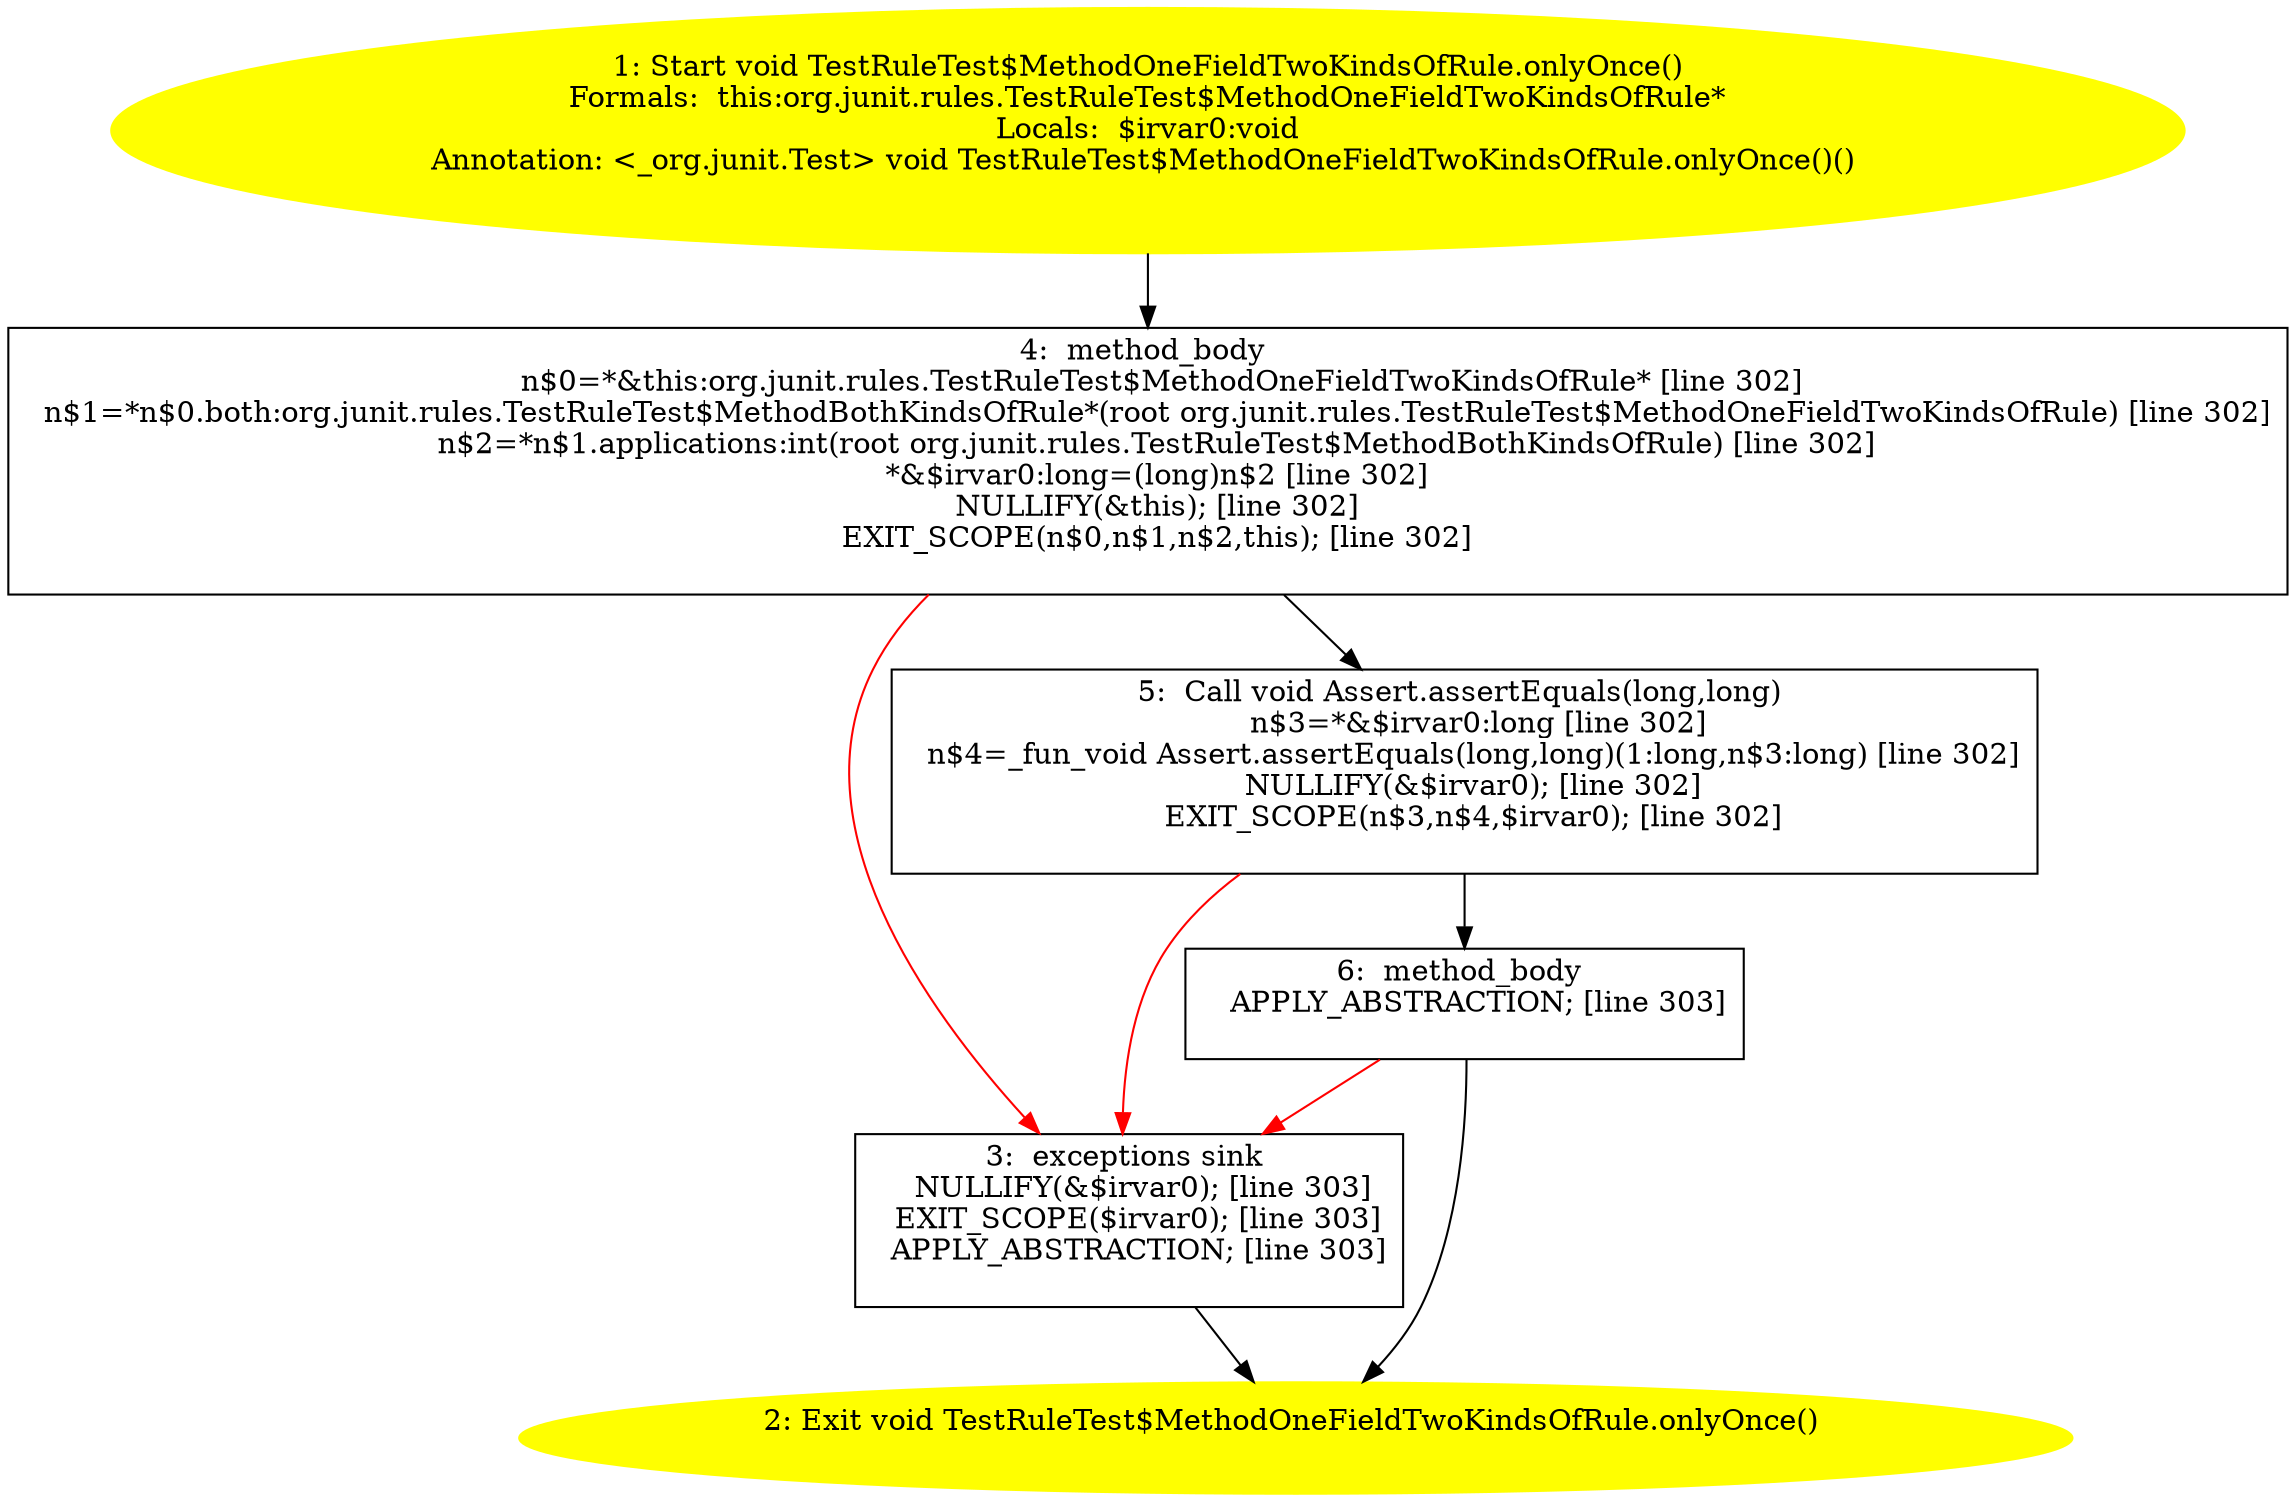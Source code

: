 /* @generated */
digraph cfg {
"org.junit.rules.TestRuleTest$MethodOneFieldTwoKindsOfRule.onlyOnce():void.2ba05582f1771aabfd04eb05bfa288b6_1" [label="1: Start void TestRuleTest$MethodOneFieldTwoKindsOfRule.onlyOnce()\nFormals:  this:org.junit.rules.TestRuleTest$MethodOneFieldTwoKindsOfRule*\nLocals:  $irvar0:void\nAnnotation: <_org.junit.Test> void TestRuleTest$MethodOneFieldTwoKindsOfRule.onlyOnce()() \n  " color=yellow style=filled]
	

	 "org.junit.rules.TestRuleTest$MethodOneFieldTwoKindsOfRule.onlyOnce():void.2ba05582f1771aabfd04eb05bfa288b6_1" -> "org.junit.rules.TestRuleTest$MethodOneFieldTwoKindsOfRule.onlyOnce():void.2ba05582f1771aabfd04eb05bfa288b6_4" ;
"org.junit.rules.TestRuleTest$MethodOneFieldTwoKindsOfRule.onlyOnce():void.2ba05582f1771aabfd04eb05bfa288b6_2" [label="2: Exit void TestRuleTest$MethodOneFieldTwoKindsOfRule.onlyOnce() \n  " color=yellow style=filled]
	

"org.junit.rules.TestRuleTest$MethodOneFieldTwoKindsOfRule.onlyOnce():void.2ba05582f1771aabfd04eb05bfa288b6_3" [label="3:  exceptions sink \n   NULLIFY(&$irvar0); [line 303]\n  EXIT_SCOPE($irvar0); [line 303]\n  APPLY_ABSTRACTION; [line 303]\n " shape="box"]
	

	 "org.junit.rules.TestRuleTest$MethodOneFieldTwoKindsOfRule.onlyOnce():void.2ba05582f1771aabfd04eb05bfa288b6_3" -> "org.junit.rules.TestRuleTest$MethodOneFieldTwoKindsOfRule.onlyOnce():void.2ba05582f1771aabfd04eb05bfa288b6_2" ;
"org.junit.rules.TestRuleTest$MethodOneFieldTwoKindsOfRule.onlyOnce():void.2ba05582f1771aabfd04eb05bfa288b6_4" [label="4:  method_body \n   n$0=*&this:org.junit.rules.TestRuleTest$MethodOneFieldTwoKindsOfRule* [line 302]\n  n$1=*n$0.both:org.junit.rules.TestRuleTest$MethodBothKindsOfRule*(root org.junit.rules.TestRuleTest$MethodOneFieldTwoKindsOfRule) [line 302]\n  n$2=*n$1.applications:int(root org.junit.rules.TestRuleTest$MethodBothKindsOfRule) [line 302]\n  *&$irvar0:long=(long)n$2 [line 302]\n  NULLIFY(&this); [line 302]\n  EXIT_SCOPE(n$0,n$1,n$2,this); [line 302]\n " shape="box"]
	

	 "org.junit.rules.TestRuleTest$MethodOneFieldTwoKindsOfRule.onlyOnce():void.2ba05582f1771aabfd04eb05bfa288b6_4" -> "org.junit.rules.TestRuleTest$MethodOneFieldTwoKindsOfRule.onlyOnce():void.2ba05582f1771aabfd04eb05bfa288b6_5" ;
	 "org.junit.rules.TestRuleTest$MethodOneFieldTwoKindsOfRule.onlyOnce():void.2ba05582f1771aabfd04eb05bfa288b6_4" -> "org.junit.rules.TestRuleTest$MethodOneFieldTwoKindsOfRule.onlyOnce():void.2ba05582f1771aabfd04eb05bfa288b6_3" [color="red" ];
"org.junit.rules.TestRuleTest$MethodOneFieldTwoKindsOfRule.onlyOnce():void.2ba05582f1771aabfd04eb05bfa288b6_5" [label="5:  Call void Assert.assertEquals(long,long) \n   n$3=*&$irvar0:long [line 302]\n  n$4=_fun_void Assert.assertEquals(long,long)(1:long,n$3:long) [line 302]\n  NULLIFY(&$irvar0); [line 302]\n  EXIT_SCOPE(n$3,n$4,$irvar0); [line 302]\n " shape="box"]
	

	 "org.junit.rules.TestRuleTest$MethodOneFieldTwoKindsOfRule.onlyOnce():void.2ba05582f1771aabfd04eb05bfa288b6_5" -> "org.junit.rules.TestRuleTest$MethodOneFieldTwoKindsOfRule.onlyOnce():void.2ba05582f1771aabfd04eb05bfa288b6_6" ;
	 "org.junit.rules.TestRuleTest$MethodOneFieldTwoKindsOfRule.onlyOnce():void.2ba05582f1771aabfd04eb05bfa288b6_5" -> "org.junit.rules.TestRuleTest$MethodOneFieldTwoKindsOfRule.onlyOnce():void.2ba05582f1771aabfd04eb05bfa288b6_3" [color="red" ];
"org.junit.rules.TestRuleTest$MethodOneFieldTwoKindsOfRule.onlyOnce():void.2ba05582f1771aabfd04eb05bfa288b6_6" [label="6:  method_body \n   APPLY_ABSTRACTION; [line 303]\n " shape="box"]
	

	 "org.junit.rules.TestRuleTest$MethodOneFieldTwoKindsOfRule.onlyOnce():void.2ba05582f1771aabfd04eb05bfa288b6_6" -> "org.junit.rules.TestRuleTest$MethodOneFieldTwoKindsOfRule.onlyOnce():void.2ba05582f1771aabfd04eb05bfa288b6_2" ;
	 "org.junit.rules.TestRuleTest$MethodOneFieldTwoKindsOfRule.onlyOnce():void.2ba05582f1771aabfd04eb05bfa288b6_6" -> "org.junit.rules.TestRuleTest$MethodOneFieldTwoKindsOfRule.onlyOnce():void.2ba05582f1771aabfd04eb05bfa288b6_3" [color="red" ];
}
